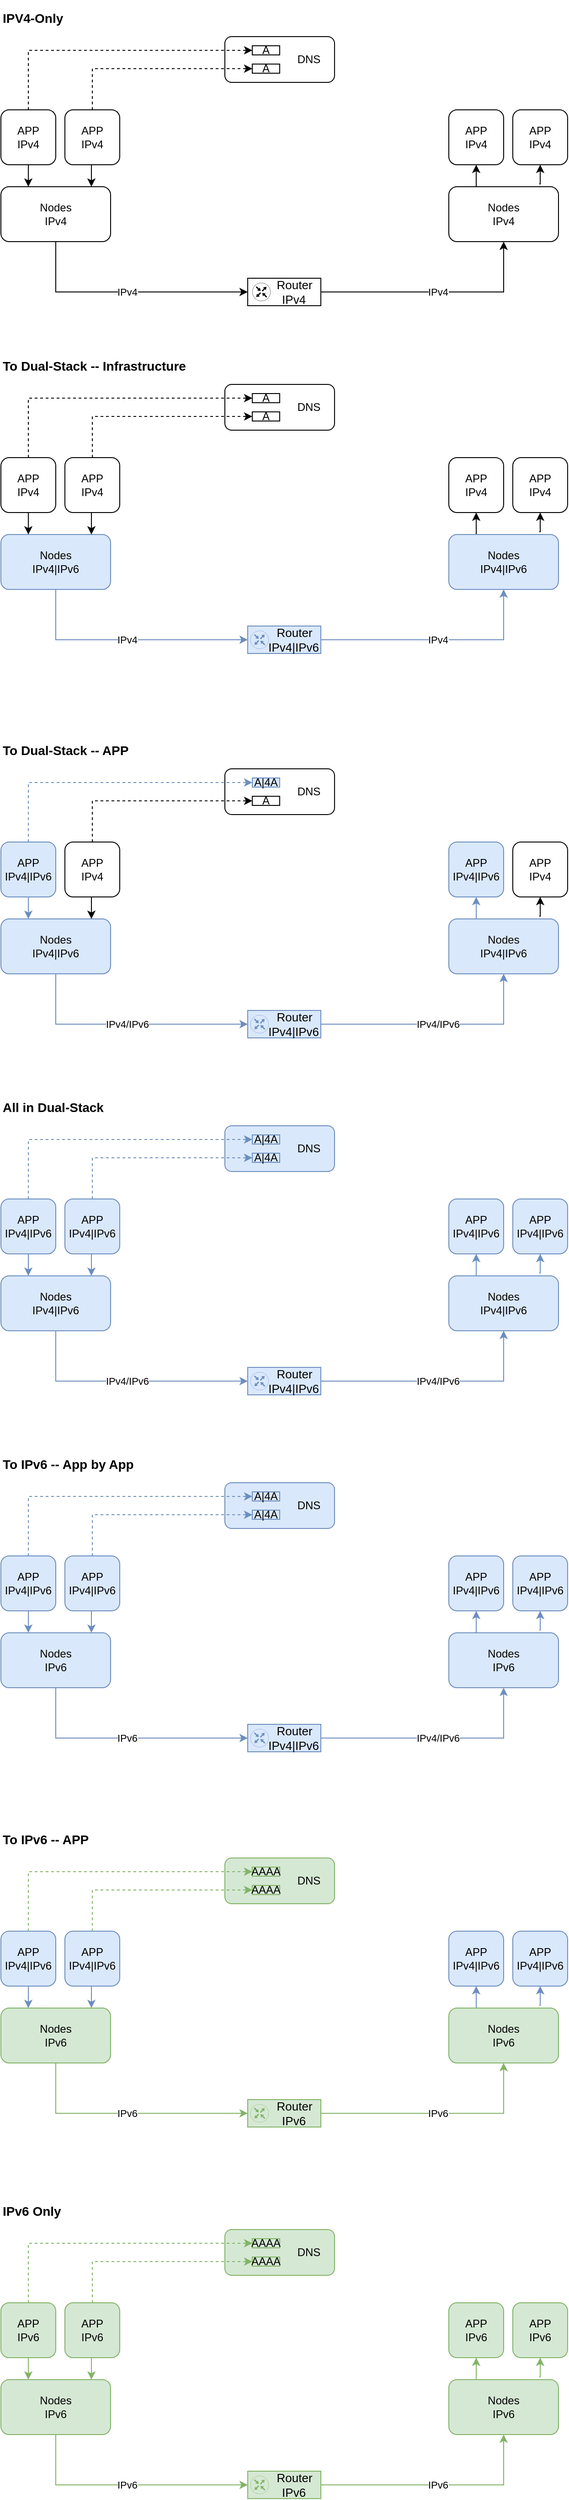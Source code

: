 <mxfile version="24.2.5" type="github">
  <diagram name="Page-1" id="hf8vbC5gnfpXznW6TtMR">
    <mxGraphModel dx="707" dy="449" grid="1" gridSize="10" guides="1" tooltips="1" connect="1" arrows="1" fold="1" page="1" pageScale="1" pageWidth="850" pageHeight="1100" math="0" shadow="0">
      <root>
        <mxCell id="0" />
        <mxCell id="1" parent="0" />
        <mxCell id="gsKdTAAplyLeZxzxBcaJ-124" value="" style="edgeStyle=orthogonalEdgeStyle;rounded=0;orthogonalLoop=1;jettySize=auto;html=1;" edge="1" parent="1" source="gsKdTAAplyLeZxzxBcaJ-125" target="gsKdTAAplyLeZxzxBcaJ-126">
          <mxGeometry relative="1" as="geometry">
            <Array as="points">
              <mxPoint x="145" y="220" />
              <mxPoint x="145" y="220" />
            </Array>
          </mxGeometry>
        </mxCell>
        <mxCell id="gsKdTAAplyLeZxzxBcaJ-125" value="APP&lt;div data-sider-select-id=&quot;33506169-b03d-43fa-859e-f544d424c816&quot;&gt;IPv4&lt;/div&gt;" style="rounded=1;whiteSpace=wrap;html=1;" vertex="1" parent="1">
          <mxGeometry x="115" y="140" width="60" height="60" as="geometry" />
        </mxCell>
        <mxCell id="gsKdTAAplyLeZxzxBcaJ-126" value="Nodes&lt;div&gt;IPv4&lt;/div&gt;" style="whiteSpace=wrap;html=1;rounded=1;" vertex="1" parent="1">
          <mxGeometry x="115" y="224" width="120" height="60" as="geometry" />
        </mxCell>
        <mxCell id="gsKdTAAplyLeZxzxBcaJ-127" value="Router&amp;nbsp;&amp;nbsp;&lt;div style=&quot;font-size: 13px;&quot;&gt;IPv4&amp;nbsp; &amp;nbsp;&amp;nbsp;&lt;/div&gt;" style="rounded=0;whiteSpace=wrap;html=1;fontSize=13;verticalAlign=middle;align=right;" vertex="1" parent="1">
          <mxGeometry x="385" y="324" width="80" height="30" as="geometry" />
        </mxCell>
        <mxCell id="gsKdTAAplyLeZxzxBcaJ-128" value="DNS&amp;nbsp; &amp;nbsp;&amp;nbsp;" style="rounded=1;whiteSpace=wrap;html=1;align=right;verticalAlign=middle;" vertex="1" parent="1">
          <mxGeometry x="360" y="60" width="120" height="50" as="geometry" />
        </mxCell>
        <mxCell id="gsKdTAAplyLeZxzxBcaJ-129" value="" style="edgeStyle=orthogonalEdgeStyle;rounded=0;orthogonalLoop=1;jettySize=auto;html=1;entryX=0.5;entryY=1;entryDx=0;entryDy=0;exitX=0.5;exitY=0;exitDx=0;exitDy=0;" edge="1" parent="1" source="gsKdTAAplyLeZxzxBcaJ-131" target="gsKdTAAplyLeZxzxBcaJ-130">
          <mxGeometry relative="1" as="geometry">
            <mxPoint x="755" y="204" as="sourcePoint" />
          </mxGeometry>
        </mxCell>
        <mxCell id="gsKdTAAplyLeZxzxBcaJ-130" value="APP&lt;div data-sider-select-id=&quot;33506169-b03d-43fa-859e-f544d424c816&quot;&gt;IPv4&lt;/div&gt;" style="rounded=1;whiteSpace=wrap;html=1;" vertex="1" parent="1">
          <mxGeometry x="605" y="140" width="60" height="60" as="geometry" />
        </mxCell>
        <mxCell id="gsKdTAAplyLeZxzxBcaJ-131" value="Nodes&lt;div&gt;IPv4&lt;/div&gt;" style="whiteSpace=wrap;html=1;rounded=1;" vertex="1" parent="1">
          <mxGeometry x="605" y="224" width="120" height="60" as="geometry" />
        </mxCell>
        <mxCell id="gsKdTAAplyLeZxzxBcaJ-132" value="" style="sketch=0;points=[[0.5,0,0],[1,0.5,0],[0.5,1,0],[0,0.5,0],[0.145,0.145,0],[0.856,0.145,0],[0.855,0.856,0],[0.145,0.855,0]];verticalLabelPosition=bottom;html=1;verticalAlign=top;aspect=fixed;align=center;pointerEvents=1;shape=mxgraph.cisco19.rect;prIcon=router;" vertex="1" parent="1">
          <mxGeometry x="390" y="329" width="20" height="20" as="geometry" />
        </mxCell>
        <mxCell id="gsKdTAAplyLeZxzxBcaJ-133" value="IPv4" style="endArrow=classic;html=1;rounded=0;exitX=1;exitY=0.5;exitDx=0;exitDy=0;entryX=0.5;entryY=1;entryDx=0;entryDy=0;" edge="1" parent="1" source="gsKdTAAplyLeZxzxBcaJ-127" target="gsKdTAAplyLeZxzxBcaJ-131">
          <mxGeometry width="50" height="50" relative="1" as="geometry">
            <mxPoint x="480" y="344" as="sourcePoint" />
            <mxPoint x="530" y="294" as="targetPoint" />
            <Array as="points">
              <mxPoint x="665" y="339" />
            </Array>
          </mxGeometry>
        </mxCell>
        <mxCell id="gsKdTAAplyLeZxzxBcaJ-134" value="IPv4" style="endArrow=classic;html=1;rounded=0;exitX=0.5;exitY=1;exitDx=0;exitDy=0;entryX=0;entryY=0.5;entryDx=0;entryDy=0;" edge="1" parent="1" source="gsKdTAAplyLeZxzxBcaJ-126" target="gsKdTAAplyLeZxzxBcaJ-127">
          <mxGeometry width="50" height="50" relative="1" as="geometry">
            <mxPoint x="205" y="424" as="sourcePoint" />
            <mxPoint x="255" y="374" as="targetPoint" />
            <Array as="points">
              <mxPoint x="175" y="339" />
            </Array>
          </mxGeometry>
        </mxCell>
        <mxCell id="gsKdTAAplyLeZxzxBcaJ-135" value="" style="endArrow=classic;html=1;rounded=0;exitX=0.5;exitY=0;exitDx=0;exitDy=0;entryX=0;entryY=0.5;entryDx=0;entryDy=0;dashed=1;edgeStyle=orthogonalEdgeStyle;" edge="1" parent="1" source="gsKdTAAplyLeZxzxBcaJ-125" target="gsKdTAAplyLeZxzxBcaJ-140">
          <mxGeometry width="50" height="50" relative="1" as="geometry">
            <mxPoint x="455" y="254" as="sourcePoint" />
            <mxPoint x="505" y="204" as="targetPoint" />
          </mxGeometry>
        </mxCell>
        <mxCell id="gsKdTAAplyLeZxzxBcaJ-136" value="APP&lt;div data-sider-select-id=&quot;33506169-b03d-43fa-859e-f544d424c816&quot;&gt;IPv4&lt;/div&gt;" style="rounded=1;whiteSpace=wrap;html=1;" vertex="1" parent="1">
          <mxGeometry x="675" y="140" width="60" height="60" as="geometry" />
        </mxCell>
        <mxCell id="gsKdTAAplyLeZxzxBcaJ-137" value="" style="edgeStyle=orthogonalEdgeStyle;rounded=0;orthogonalLoop=1;jettySize=auto;html=1;exitX=0.825;exitY=-0.05;exitDx=0;exitDy=0;entryX=0.5;entryY=1;entryDx=0;entryDy=0;exitPerimeter=0;" edge="1" parent="1" source="gsKdTAAplyLeZxzxBcaJ-131" target="gsKdTAAplyLeZxzxBcaJ-136">
          <mxGeometry relative="1" as="geometry">
            <mxPoint x="675" y="234" as="sourcePoint" />
            <mxPoint x="715" y="204" as="targetPoint" />
          </mxGeometry>
        </mxCell>
        <mxCell id="gsKdTAAplyLeZxzxBcaJ-138" value="APP&lt;div data-sider-select-id=&quot;33506169-b03d-43fa-859e-f544d424c816&quot;&gt;IPv4&lt;/div&gt;" style="rounded=1;whiteSpace=wrap;html=1;" vertex="1" parent="1">
          <mxGeometry x="185" y="140" width="60" height="60" as="geometry" />
        </mxCell>
        <mxCell id="gsKdTAAplyLeZxzxBcaJ-139" value="" style="edgeStyle=orthogonalEdgeStyle;rounded=0;orthogonalLoop=1;jettySize=auto;html=1;" edge="1" parent="1">
          <mxGeometry relative="1" as="geometry">
            <mxPoint x="214" y="200" as="sourcePoint" />
            <mxPoint x="214" y="224" as="targetPoint" />
            <Array as="points">
              <mxPoint x="214" y="220" />
              <mxPoint x="214" y="220" />
            </Array>
          </mxGeometry>
        </mxCell>
        <mxCell id="gsKdTAAplyLeZxzxBcaJ-140" value="A" style="rounded=0;whiteSpace=wrap;html=1;" vertex="1" parent="1">
          <mxGeometry x="390" y="70" width="30" height="10" as="geometry" />
        </mxCell>
        <mxCell id="gsKdTAAplyLeZxzxBcaJ-141" value="A" style="rounded=0;whiteSpace=wrap;html=1;" vertex="1" parent="1">
          <mxGeometry x="390" y="90" width="30" height="10" as="geometry" />
        </mxCell>
        <mxCell id="gsKdTAAplyLeZxzxBcaJ-142" value="" style="endArrow=classic;html=1;rounded=0;exitX=0.5;exitY=0;exitDx=0;exitDy=0;dashed=1;edgeStyle=orthogonalEdgeStyle;entryX=0;entryY=0.5;entryDx=0;entryDy=0;" edge="1" parent="1" source="gsKdTAAplyLeZxzxBcaJ-138" target="gsKdTAAplyLeZxzxBcaJ-141">
          <mxGeometry width="50" height="50" relative="1" as="geometry">
            <mxPoint x="155" y="150" as="sourcePoint" />
            <mxPoint x="385" y="95" as="targetPoint" />
          </mxGeometry>
        </mxCell>
        <mxCell id="gsKdTAAplyLeZxzxBcaJ-146" value="" style="edgeStyle=orthogonalEdgeStyle;rounded=0;orthogonalLoop=1;jettySize=auto;html=1;" edge="1" parent="1" source="gsKdTAAplyLeZxzxBcaJ-147" target="gsKdTAAplyLeZxzxBcaJ-148">
          <mxGeometry relative="1" as="geometry">
            <Array as="points">
              <mxPoint x="145" y="600" />
              <mxPoint x="145" y="600" />
            </Array>
          </mxGeometry>
        </mxCell>
        <mxCell id="gsKdTAAplyLeZxzxBcaJ-147" value="APP&lt;div data-sider-select-id=&quot;33506169-b03d-43fa-859e-f544d424c816&quot;&gt;IPv4&lt;/div&gt;" style="rounded=1;whiteSpace=wrap;html=1;" vertex="1" parent="1">
          <mxGeometry x="115" y="520" width="60" height="60" as="geometry" />
        </mxCell>
        <mxCell id="gsKdTAAplyLeZxzxBcaJ-148" value="Nodes&lt;div&gt;IPv4|IPv6&lt;/div&gt;" style="whiteSpace=wrap;html=1;rounded=1;fillColor=#dae8fc;strokeColor=#6c8ebf;" vertex="1" parent="1">
          <mxGeometry x="115" y="604" width="120" height="60" as="geometry" />
        </mxCell>
        <mxCell id="gsKdTAAplyLeZxzxBcaJ-149" value="Router&amp;nbsp;&amp;nbsp;&lt;div style=&quot;font-size: 13px;&quot;&gt;IPv4|IPv6&lt;/div&gt;" style="rounded=0;whiteSpace=wrap;html=1;fontSize=13;verticalAlign=middle;align=right;fillColor=#dae8fc;strokeColor=#6c8ebf;" vertex="1" parent="1">
          <mxGeometry x="385" y="704" width="80" height="30" as="geometry" />
        </mxCell>
        <mxCell id="gsKdTAAplyLeZxzxBcaJ-150" value="DNS&amp;nbsp; &amp;nbsp;&amp;nbsp;" style="rounded=1;whiteSpace=wrap;html=1;align=right;verticalAlign=middle;" vertex="1" parent="1">
          <mxGeometry x="360" y="440" width="120" height="50" as="geometry" />
        </mxCell>
        <mxCell id="gsKdTAAplyLeZxzxBcaJ-151" value="" style="edgeStyle=orthogonalEdgeStyle;rounded=0;orthogonalLoop=1;jettySize=auto;html=1;entryX=0.5;entryY=1;entryDx=0;entryDy=0;exitX=0.5;exitY=0;exitDx=0;exitDy=0;" edge="1" parent="1" source="gsKdTAAplyLeZxzxBcaJ-153" target="gsKdTAAplyLeZxzxBcaJ-152">
          <mxGeometry relative="1" as="geometry">
            <mxPoint x="755" y="584" as="sourcePoint" />
          </mxGeometry>
        </mxCell>
        <mxCell id="gsKdTAAplyLeZxzxBcaJ-152" value="APP&lt;div data-sider-select-id=&quot;33506169-b03d-43fa-859e-f544d424c816&quot;&gt;IPv4&lt;/div&gt;" style="rounded=1;whiteSpace=wrap;html=1;" vertex="1" parent="1">
          <mxGeometry x="605" y="520" width="60" height="60" as="geometry" />
        </mxCell>
        <mxCell id="gsKdTAAplyLeZxzxBcaJ-153" value="Nodes&lt;div&gt;IPv4|IPv6&lt;/div&gt;" style="whiteSpace=wrap;html=1;rounded=1;fillColor=#dae8fc;strokeColor=#6c8ebf;" vertex="1" parent="1">
          <mxGeometry x="605" y="604" width="120" height="60" as="geometry" />
        </mxCell>
        <mxCell id="gsKdTAAplyLeZxzxBcaJ-154" value="" style="sketch=0;points=[[0.5,0,0],[1,0.5,0],[0.5,1,0],[0,0.5,0],[0.145,0.145,0],[0.856,0.145,0],[0.855,0.856,0],[0.145,0.855,0]];verticalLabelPosition=bottom;html=1;verticalAlign=top;aspect=fixed;align=center;pointerEvents=1;shape=mxgraph.cisco19.rect;prIcon=router;fillColor=#dae8fc;strokeColor=#6c8ebf;" vertex="1" parent="1">
          <mxGeometry x="388" y="709" width="20" height="20" as="geometry" />
        </mxCell>
        <mxCell id="gsKdTAAplyLeZxzxBcaJ-155" value="IPv4" style="endArrow=classic;html=1;rounded=0;exitX=1;exitY=0.5;exitDx=0;exitDy=0;entryX=0.5;entryY=1;entryDx=0;entryDy=0;fillColor=#dae8fc;strokeColor=#6c8ebf;" edge="1" parent="1" source="gsKdTAAplyLeZxzxBcaJ-149" target="gsKdTAAplyLeZxzxBcaJ-153">
          <mxGeometry width="50" height="50" relative="1" as="geometry">
            <mxPoint x="480" y="724" as="sourcePoint" />
            <mxPoint x="530" y="674" as="targetPoint" />
            <Array as="points">
              <mxPoint x="665" y="719" />
            </Array>
          </mxGeometry>
        </mxCell>
        <mxCell id="gsKdTAAplyLeZxzxBcaJ-156" value="IPv4" style="endArrow=classic;html=1;rounded=0;exitX=0.5;exitY=1;exitDx=0;exitDy=0;entryX=0;entryY=0.5;entryDx=0;entryDy=0;fillColor=#dae8fc;strokeColor=#6c8ebf;" edge="1" parent="1" source="gsKdTAAplyLeZxzxBcaJ-148" target="gsKdTAAplyLeZxzxBcaJ-149">
          <mxGeometry width="50" height="50" relative="1" as="geometry">
            <mxPoint x="205" y="804" as="sourcePoint" />
            <mxPoint x="255" y="754" as="targetPoint" />
            <Array as="points">
              <mxPoint x="175" y="719" />
            </Array>
          </mxGeometry>
        </mxCell>
        <mxCell id="gsKdTAAplyLeZxzxBcaJ-157" value="" style="endArrow=classic;html=1;rounded=0;exitX=0.5;exitY=0;exitDx=0;exitDy=0;entryX=0;entryY=0.5;entryDx=0;entryDy=0;dashed=1;edgeStyle=orthogonalEdgeStyle;" edge="1" parent="1" source="gsKdTAAplyLeZxzxBcaJ-147" target="gsKdTAAplyLeZxzxBcaJ-162">
          <mxGeometry width="50" height="50" relative="1" as="geometry">
            <mxPoint x="455" y="634" as="sourcePoint" />
            <mxPoint x="505" y="584" as="targetPoint" />
          </mxGeometry>
        </mxCell>
        <mxCell id="gsKdTAAplyLeZxzxBcaJ-158" value="APP&lt;div data-sider-select-id=&quot;33506169-b03d-43fa-859e-f544d424c816&quot;&gt;IPv4&lt;/div&gt;" style="rounded=1;whiteSpace=wrap;html=1;" vertex="1" parent="1">
          <mxGeometry x="675" y="520" width="60" height="60" as="geometry" />
        </mxCell>
        <mxCell id="gsKdTAAplyLeZxzxBcaJ-159" value="" style="edgeStyle=orthogonalEdgeStyle;rounded=0;orthogonalLoop=1;jettySize=auto;html=1;exitX=0.825;exitY=-0.05;exitDx=0;exitDy=0;entryX=0.5;entryY=1;entryDx=0;entryDy=0;exitPerimeter=0;" edge="1" parent="1" source="gsKdTAAplyLeZxzxBcaJ-153" target="gsKdTAAplyLeZxzxBcaJ-158">
          <mxGeometry relative="1" as="geometry">
            <mxPoint x="675" y="614" as="sourcePoint" />
            <mxPoint x="715" y="584" as="targetPoint" />
          </mxGeometry>
        </mxCell>
        <mxCell id="gsKdTAAplyLeZxzxBcaJ-160" value="APP&lt;div data-sider-select-id=&quot;33506169-b03d-43fa-859e-f544d424c816&quot;&gt;IPv4&lt;/div&gt;" style="rounded=1;whiteSpace=wrap;html=1;" vertex="1" parent="1">
          <mxGeometry x="185" y="520" width="60" height="60" as="geometry" />
        </mxCell>
        <mxCell id="gsKdTAAplyLeZxzxBcaJ-161" value="" style="edgeStyle=orthogonalEdgeStyle;rounded=0;orthogonalLoop=1;jettySize=auto;html=1;" edge="1" parent="1">
          <mxGeometry relative="1" as="geometry">
            <mxPoint x="214" y="580" as="sourcePoint" />
            <mxPoint x="214" y="604" as="targetPoint" />
            <Array as="points">
              <mxPoint x="214" y="600" />
              <mxPoint x="214" y="600" />
            </Array>
          </mxGeometry>
        </mxCell>
        <mxCell id="gsKdTAAplyLeZxzxBcaJ-162" value="A" style="rounded=0;whiteSpace=wrap;html=1;" vertex="1" parent="1">
          <mxGeometry x="390" y="450" width="30" height="10" as="geometry" />
        </mxCell>
        <mxCell id="gsKdTAAplyLeZxzxBcaJ-163" value="A" style="rounded=0;whiteSpace=wrap;html=1;" vertex="1" parent="1">
          <mxGeometry x="390" y="470" width="30" height="10" as="geometry" />
        </mxCell>
        <mxCell id="gsKdTAAplyLeZxzxBcaJ-164" value="" style="endArrow=classic;html=1;rounded=0;exitX=0.5;exitY=0;exitDx=0;exitDy=0;dashed=1;edgeStyle=orthogonalEdgeStyle;entryX=0;entryY=0.5;entryDx=0;entryDy=0;" edge="1" parent="1" source="gsKdTAAplyLeZxzxBcaJ-160" target="gsKdTAAplyLeZxzxBcaJ-163">
          <mxGeometry width="50" height="50" relative="1" as="geometry">
            <mxPoint x="155" y="530" as="sourcePoint" />
            <mxPoint x="385" y="475" as="targetPoint" />
          </mxGeometry>
        </mxCell>
        <mxCell id="gsKdTAAplyLeZxzxBcaJ-165" value="" style="edgeStyle=orthogonalEdgeStyle;rounded=0;orthogonalLoop=1;jettySize=auto;html=1;fillColor=#dae8fc;strokeColor=#6c8ebf;" edge="1" parent="1" source="gsKdTAAplyLeZxzxBcaJ-166" target="gsKdTAAplyLeZxzxBcaJ-167">
          <mxGeometry relative="1" as="geometry">
            <Array as="points">
              <mxPoint x="145" y="1020" />
              <mxPoint x="145" y="1020" />
            </Array>
          </mxGeometry>
        </mxCell>
        <mxCell id="gsKdTAAplyLeZxzxBcaJ-166" value="APP&lt;div data-sider-select-id=&quot;33506169-b03d-43fa-859e-f544d424c816&quot;&gt;IPv4|IPv6&lt;/div&gt;" style="rounded=1;whiteSpace=wrap;html=1;fillColor=#dae8fc;strokeColor=#6c8ebf;" vertex="1" parent="1">
          <mxGeometry x="115" y="940" width="60" height="60" as="geometry" />
        </mxCell>
        <mxCell id="gsKdTAAplyLeZxzxBcaJ-167" value="Nodes&lt;div&gt;IPv4|IPv6&lt;/div&gt;" style="whiteSpace=wrap;html=1;rounded=1;fillColor=#dae8fc;strokeColor=#6c8ebf;" vertex="1" parent="1">
          <mxGeometry x="115" y="1024" width="120" height="60" as="geometry" />
        </mxCell>
        <mxCell id="gsKdTAAplyLeZxzxBcaJ-168" value="Router&amp;nbsp;&amp;nbsp;&lt;div style=&quot;font-size: 13px;&quot;&gt;IPv4|IPv6&lt;/div&gt;" style="rounded=0;whiteSpace=wrap;html=1;fontSize=13;verticalAlign=middle;align=right;fillColor=#dae8fc;strokeColor=#6c8ebf;" vertex="1" parent="1">
          <mxGeometry x="385" y="1124" width="80" height="30" as="geometry" />
        </mxCell>
        <mxCell id="gsKdTAAplyLeZxzxBcaJ-169" value="DNS&amp;nbsp; &amp;nbsp;&amp;nbsp;" style="rounded=1;whiteSpace=wrap;html=1;align=right;verticalAlign=middle;" vertex="1" parent="1">
          <mxGeometry x="360" y="860" width="120" height="50" as="geometry" />
        </mxCell>
        <mxCell id="gsKdTAAplyLeZxzxBcaJ-170" value="" style="rounded=0;orthogonalLoop=1;jettySize=auto;html=1;entryX=0.5;entryY=1;entryDx=0;entryDy=0;exitX=0.5;exitY=0;exitDx=0;exitDy=0;fillColor=#dae8fc;strokeColor=#6c8ebf;edgeStyle=orthogonalEdgeStyle;" edge="1" parent="1" source="gsKdTAAplyLeZxzxBcaJ-172" target="gsKdTAAplyLeZxzxBcaJ-171">
          <mxGeometry relative="1" as="geometry">
            <mxPoint x="755" y="1004" as="sourcePoint" />
          </mxGeometry>
        </mxCell>
        <mxCell id="gsKdTAAplyLeZxzxBcaJ-171" value="APP&lt;div data-sider-select-id=&quot;33506169-b03d-43fa-859e-f544d424c816&quot;&gt;IPv4|IPv6&lt;/div&gt;" style="rounded=1;whiteSpace=wrap;html=1;fillColor=#dae8fc;strokeColor=#6c8ebf;" vertex="1" parent="1">
          <mxGeometry x="605" y="940" width="60" height="60" as="geometry" />
        </mxCell>
        <mxCell id="gsKdTAAplyLeZxzxBcaJ-172" value="Nodes&lt;div&gt;IPv4|IPv6&lt;/div&gt;" style="whiteSpace=wrap;html=1;rounded=1;fillColor=#dae8fc;strokeColor=#6c8ebf;" vertex="1" parent="1">
          <mxGeometry x="605" y="1024" width="120" height="60" as="geometry" />
        </mxCell>
        <mxCell id="gsKdTAAplyLeZxzxBcaJ-173" value="" style="sketch=0;points=[[0.5,0,0],[1,0.5,0],[0.5,1,0],[0,0.5,0],[0.145,0.145,0],[0.856,0.145,0],[0.855,0.856,0],[0.145,0.855,0]];verticalLabelPosition=bottom;html=1;verticalAlign=top;aspect=fixed;align=center;pointerEvents=1;shape=mxgraph.cisco19.rect;prIcon=router;fillColor=#dae8fc;strokeColor=#6c8ebf;" vertex="1" parent="1">
          <mxGeometry x="388" y="1129" width="20" height="20" as="geometry" />
        </mxCell>
        <mxCell id="gsKdTAAplyLeZxzxBcaJ-174" value="IPv4/IPv6" style="endArrow=classic;html=1;rounded=0;exitX=1;exitY=0.5;exitDx=0;exitDy=0;entryX=0.5;entryY=1;entryDx=0;entryDy=0;fillColor=#dae8fc;strokeColor=#6c8ebf;edgeStyle=orthogonalEdgeStyle;" edge="1" parent="1" source="gsKdTAAplyLeZxzxBcaJ-168" target="gsKdTAAplyLeZxzxBcaJ-172">
          <mxGeometry width="50" height="50" relative="1" as="geometry">
            <mxPoint x="480" y="1144" as="sourcePoint" />
            <mxPoint x="530" y="1094" as="targetPoint" />
          </mxGeometry>
        </mxCell>
        <mxCell id="gsKdTAAplyLeZxzxBcaJ-175" value="IPv4/IPv6" style="endArrow=classic;html=1;rounded=0;exitX=0.5;exitY=1;exitDx=0;exitDy=0;entryX=0;entryY=0.5;entryDx=0;entryDy=0;fillColor=#dae8fc;strokeColor=#6c8ebf;edgeStyle=orthogonalEdgeStyle;" edge="1" parent="1" source="gsKdTAAplyLeZxzxBcaJ-167" target="gsKdTAAplyLeZxzxBcaJ-168">
          <mxGeometry width="50" height="50" relative="1" as="geometry">
            <mxPoint x="205" y="1224" as="sourcePoint" />
            <mxPoint x="255" y="1174" as="targetPoint" />
          </mxGeometry>
        </mxCell>
        <mxCell id="gsKdTAAplyLeZxzxBcaJ-176" value="" style="endArrow=classic;html=1;rounded=0;exitX=0.5;exitY=0;exitDx=0;exitDy=0;entryX=0;entryY=0.5;entryDx=0;entryDy=0;dashed=1;edgeStyle=orthogonalEdgeStyle;fillColor=#dae8fc;strokeColor=#6c8ebf;" edge="1" parent="1" source="gsKdTAAplyLeZxzxBcaJ-166" target="gsKdTAAplyLeZxzxBcaJ-181">
          <mxGeometry width="50" height="50" relative="1" as="geometry">
            <mxPoint x="455" y="1054" as="sourcePoint" />
            <mxPoint x="505" y="1004" as="targetPoint" />
          </mxGeometry>
        </mxCell>
        <mxCell id="gsKdTAAplyLeZxzxBcaJ-177" value="APP&lt;div data-sider-select-id=&quot;33506169-b03d-43fa-859e-f544d424c816&quot;&gt;IPv4&lt;/div&gt;" style="rounded=1;whiteSpace=wrap;html=1;" vertex="1" parent="1">
          <mxGeometry x="675" y="940" width="60" height="60" as="geometry" />
        </mxCell>
        <mxCell id="gsKdTAAplyLeZxzxBcaJ-178" value="" style="edgeStyle=orthogonalEdgeStyle;rounded=0;orthogonalLoop=1;jettySize=auto;html=1;exitX=0.825;exitY=-0.05;exitDx=0;exitDy=0;entryX=0.5;entryY=1;entryDx=0;entryDy=0;exitPerimeter=0;" edge="1" parent="1" source="gsKdTAAplyLeZxzxBcaJ-172" target="gsKdTAAplyLeZxzxBcaJ-177">
          <mxGeometry relative="1" as="geometry">
            <mxPoint x="675" y="1034" as="sourcePoint" />
            <mxPoint x="715" y="1004" as="targetPoint" />
          </mxGeometry>
        </mxCell>
        <mxCell id="gsKdTAAplyLeZxzxBcaJ-179" value="APP&lt;div data-sider-select-id=&quot;33506169-b03d-43fa-859e-f544d424c816&quot;&gt;IPv4&lt;/div&gt;" style="rounded=1;whiteSpace=wrap;html=1;" vertex="1" parent="1">
          <mxGeometry x="185" y="940" width="60" height="60" as="geometry" />
        </mxCell>
        <mxCell id="gsKdTAAplyLeZxzxBcaJ-180" value="" style="edgeStyle=orthogonalEdgeStyle;rounded=0;orthogonalLoop=1;jettySize=auto;html=1;" edge="1" parent="1">
          <mxGeometry relative="1" as="geometry">
            <mxPoint x="214" y="1000" as="sourcePoint" />
            <mxPoint x="214" y="1024" as="targetPoint" />
          </mxGeometry>
        </mxCell>
        <mxCell id="gsKdTAAplyLeZxzxBcaJ-181" value="A|4A" style="rounded=0;whiteSpace=wrap;html=1;fillColor=#dae8fc;strokeColor=#6c8ebf;" vertex="1" parent="1">
          <mxGeometry x="390" y="870" width="30" height="10" as="geometry" />
        </mxCell>
        <mxCell id="gsKdTAAplyLeZxzxBcaJ-182" value="A" style="rounded=0;whiteSpace=wrap;html=1;" vertex="1" parent="1">
          <mxGeometry x="390" y="890" width="30" height="10" as="geometry" />
        </mxCell>
        <mxCell id="gsKdTAAplyLeZxzxBcaJ-183" value="" style="endArrow=classic;html=1;rounded=0;exitX=0.5;exitY=0;exitDx=0;exitDy=0;dashed=1;edgeStyle=orthogonalEdgeStyle;entryX=0;entryY=0.5;entryDx=0;entryDy=0;" edge="1" parent="1" source="gsKdTAAplyLeZxzxBcaJ-179" target="gsKdTAAplyLeZxzxBcaJ-182">
          <mxGeometry width="50" height="50" relative="1" as="geometry">
            <mxPoint x="155" y="950" as="sourcePoint" />
            <mxPoint x="385" y="895" as="targetPoint" />
          </mxGeometry>
        </mxCell>
        <mxCell id="gsKdTAAplyLeZxzxBcaJ-186" value="" style="edgeStyle=orthogonalEdgeStyle;rounded=0;orthogonalLoop=1;jettySize=auto;html=1;fillColor=#dae8fc;strokeColor=#6c8ebf;" edge="1" parent="1" source="gsKdTAAplyLeZxzxBcaJ-187" target="gsKdTAAplyLeZxzxBcaJ-188">
          <mxGeometry relative="1" as="geometry">
            <Array as="points">
              <mxPoint x="145" y="1410" />
              <mxPoint x="145" y="1410" />
            </Array>
          </mxGeometry>
        </mxCell>
        <mxCell id="gsKdTAAplyLeZxzxBcaJ-187" value="APP&lt;div data-sider-select-id=&quot;33506169-b03d-43fa-859e-f544d424c816&quot;&gt;IPv4|IPv6&lt;/div&gt;" style="rounded=1;whiteSpace=wrap;html=1;fillColor=#dae8fc;strokeColor=#6c8ebf;" vertex="1" parent="1">
          <mxGeometry x="115" y="1330" width="60" height="60" as="geometry" />
        </mxCell>
        <mxCell id="gsKdTAAplyLeZxzxBcaJ-188" value="Nodes&lt;div&gt;IPv4|IPv6&lt;/div&gt;" style="whiteSpace=wrap;html=1;rounded=1;fillColor=#dae8fc;strokeColor=#6c8ebf;" vertex="1" parent="1">
          <mxGeometry x="115" y="1414" width="120" height="60" as="geometry" />
        </mxCell>
        <mxCell id="gsKdTAAplyLeZxzxBcaJ-189" value="Router&amp;nbsp;&amp;nbsp;&lt;div style=&quot;font-size: 13px;&quot;&gt;IPv4|IPv6&lt;/div&gt;" style="rounded=0;whiteSpace=wrap;html=1;fontSize=13;verticalAlign=middle;align=right;fillColor=#dae8fc;strokeColor=#6c8ebf;" vertex="1" parent="1">
          <mxGeometry x="385" y="1514" width="80" height="30" as="geometry" />
        </mxCell>
        <mxCell id="gsKdTAAplyLeZxzxBcaJ-190" value="DNS&amp;nbsp; &amp;nbsp;&amp;nbsp;" style="rounded=1;whiteSpace=wrap;html=1;align=right;verticalAlign=middle;fillColor=#dae8fc;strokeColor=#6c8ebf;" vertex="1" parent="1">
          <mxGeometry x="360" y="1250" width="120" height="50" as="geometry" />
        </mxCell>
        <mxCell id="gsKdTAAplyLeZxzxBcaJ-191" value="" style="rounded=0;orthogonalLoop=1;jettySize=auto;html=1;entryX=0.5;entryY=1;entryDx=0;entryDy=0;exitX=0.5;exitY=0;exitDx=0;exitDy=0;fillColor=#dae8fc;strokeColor=#6c8ebf;edgeStyle=orthogonalEdgeStyle;" edge="1" parent="1" source="gsKdTAAplyLeZxzxBcaJ-193" target="gsKdTAAplyLeZxzxBcaJ-192">
          <mxGeometry relative="1" as="geometry">
            <mxPoint x="755" y="1394" as="sourcePoint" />
          </mxGeometry>
        </mxCell>
        <mxCell id="gsKdTAAplyLeZxzxBcaJ-192" value="APP&lt;div data-sider-select-id=&quot;33506169-b03d-43fa-859e-f544d424c816&quot;&gt;IPv4|IPv6&lt;/div&gt;" style="rounded=1;whiteSpace=wrap;html=1;fillColor=#dae8fc;strokeColor=#6c8ebf;" vertex="1" parent="1">
          <mxGeometry x="605" y="1330" width="60" height="60" as="geometry" />
        </mxCell>
        <mxCell id="gsKdTAAplyLeZxzxBcaJ-193" value="Nodes&lt;div data-sider-select-id=&quot;7f1770d8-5948-4bd1-8e71-c7a89c594ba0&quot;&gt;IPv4|IPv6&lt;/div&gt;" style="whiteSpace=wrap;html=1;rounded=1;fillColor=#dae8fc;strokeColor=#6c8ebf;" vertex="1" parent="1">
          <mxGeometry x="605" y="1414" width="120" height="60" as="geometry" />
        </mxCell>
        <mxCell id="gsKdTAAplyLeZxzxBcaJ-194" value="" style="sketch=0;points=[[0.5,0,0],[1,0.5,0],[0.5,1,0],[0,0.5,0],[0.145,0.145,0],[0.856,0.145,0],[0.855,0.856,0],[0.145,0.855,0]];verticalLabelPosition=bottom;html=1;verticalAlign=top;aspect=fixed;align=center;pointerEvents=1;shape=mxgraph.cisco19.rect;prIcon=router;fillColor=#dae8fc;strokeColor=#6c8ebf;" vertex="1" parent="1">
          <mxGeometry x="388" y="1519" width="20" height="20" as="geometry" />
        </mxCell>
        <mxCell id="gsKdTAAplyLeZxzxBcaJ-195" value="IPv4/IPv6" style="endArrow=classic;html=1;rounded=0;exitX=1;exitY=0.5;exitDx=0;exitDy=0;entryX=0.5;entryY=1;entryDx=0;entryDy=0;fillColor=#dae8fc;strokeColor=#6c8ebf;edgeStyle=orthogonalEdgeStyle;" edge="1" parent="1" source="gsKdTAAplyLeZxzxBcaJ-189" target="gsKdTAAplyLeZxzxBcaJ-193">
          <mxGeometry width="50" height="50" relative="1" as="geometry">
            <mxPoint x="480" y="1534" as="sourcePoint" />
            <mxPoint x="530" y="1484" as="targetPoint" />
          </mxGeometry>
        </mxCell>
        <mxCell id="gsKdTAAplyLeZxzxBcaJ-196" value="IPv4/IPv6" style="endArrow=classic;html=1;rounded=0;exitX=0.5;exitY=1;exitDx=0;exitDy=0;entryX=0;entryY=0.5;entryDx=0;entryDy=0;fillColor=#dae8fc;strokeColor=#6c8ebf;edgeStyle=orthogonalEdgeStyle;" edge="1" parent="1" source="gsKdTAAplyLeZxzxBcaJ-188" target="gsKdTAAplyLeZxzxBcaJ-189">
          <mxGeometry width="50" height="50" relative="1" as="geometry">
            <mxPoint x="205" y="1614" as="sourcePoint" />
            <mxPoint x="255" y="1564" as="targetPoint" />
          </mxGeometry>
        </mxCell>
        <mxCell id="gsKdTAAplyLeZxzxBcaJ-197" value="" style="endArrow=classic;html=1;rounded=0;exitX=0.5;exitY=0;exitDx=0;exitDy=0;entryX=0;entryY=0.5;entryDx=0;entryDy=0;dashed=1;edgeStyle=orthogonalEdgeStyle;fillColor=#dae8fc;strokeColor=#6c8ebf;" edge="1" parent="1" source="gsKdTAAplyLeZxzxBcaJ-187" target="gsKdTAAplyLeZxzxBcaJ-202">
          <mxGeometry width="50" height="50" relative="1" as="geometry">
            <mxPoint x="455" y="1444" as="sourcePoint" />
            <mxPoint x="505" y="1394" as="targetPoint" />
          </mxGeometry>
        </mxCell>
        <mxCell id="gsKdTAAplyLeZxzxBcaJ-198" value="APP&lt;div data-sider-select-id=&quot;33506169-b03d-43fa-859e-f544d424c816&quot;&gt;IPv4|IPv6&lt;/div&gt;" style="rounded=1;whiteSpace=wrap;html=1;fillColor=#dae8fc;strokeColor=#6c8ebf;" vertex="1" parent="1">
          <mxGeometry x="675" y="1330" width="60" height="60" as="geometry" />
        </mxCell>
        <mxCell id="gsKdTAAplyLeZxzxBcaJ-199" value="" style="edgeStyle=orthogonalEdgeStyle;rounded=0;orthogonalLoop=1;jettySize=auto;html=1;exitX=0.825;exitY=-0.05;exitDx=0;exitDy=0;entryX=0.5;entryY=1;entryDx=0;entryDy=0;exitPerimeter=0;fillColor=#dae8fc;strokeColor=#6c8ebf;" edge="1" parent="1" source="gsKdTAAplyLeZxzxBcaJ-193" target="gsKdTAAplyLeZxzxBcaJ-198">
          <mxGeometry relative="1" as="geometry">
            <mxPoint x="675" y="1424" as="sourcePoint" />
            <mxPoint x="715" y="1394" as="targetPoint" />
          </mxGeometry>
        </mxCell>
        <mxCell id="gsKdTAAplyLeZxzxBcaJ-200" value="APP&lt;div data-sider-select-id=&quot;33506169-b03d-43fa-859e-f544d424c816&quot;&gt;IPv4|IPv6&lt;/div&gt;" style="rounded=1;whiteSpace=wrap;html=1;fillColor=#dae8fc;strokeColor=#6c8ebf;" vertex="1" parent="1">
          <mxGeometry x="185" y="1330" width="60" height="60" as="geometry" />
        </mxCell>
        <mxCell id="gsKdTAAplyLeZxzxBcaJ-201" value="" style="edgeStyle=orthogonalEdgeStyle;rounded=0;orthogonalLoop=1;jettySize=auto;html=1;fillColor=#dae8fc;strokeColor=#6c8ebf;" edge="1" parent="1">
          <mxGeometry relative="1" as="geometry">
            <mxPoint x="214" y="1390" as="sourcePoint" />
            <mxPoint x="214" y="1414" as="targetPoint" />
          </mxGeometry>
        </mxCell>
        <mxCell id="gsKdTAAplyLeZxzxBcaJ-202" value="A|4A" style="rounded=0;whiteSpace=wrap;html=1;fillColor=#dae8fc;strokeColor=#6c8ebf;" vertex="1" parent="1">
          <mxGeometry x="390" y="1260" width="30" height="10" as="geometry" />
        </mxCell>
        <mxCell id="gsKdTAAplyLeZxzxBcaJ-203" value="A|4A" style="rounded=0;whiteSpace=wrap;html=1;fillColor=#dae8fc;strokeColor=#6c8ebf;" vertex="1" parent="1">
          <mxGeometry x="390" y="1280" width="30" height="10" as="geometry" />
        </mxCell>
        <mxCell id="gsKdTAAplyLeZxzxBcaJ-204" value="" style="endArrow=classic;html=1;rounded=0;exitX=0.5;exitY=0;exitDx=0;exitDy=0;dashed=1;edgeStyle=orthogonalEdgeStyle;entryX=0;entryY=0.5;entryDx=0;entryDy=0;fillColor=#dae8fc;strokeColor=#6c8ebf;" edge="1" parent="1" source="gsKdTAAplyLeZxzxBcaJ-200" target="gsKdTAAplyLeZxzxBcaJ-203">
          <mxGeometry width="50" height="50" relative="1" as="geometry">
            <mxPoint x="155" y="1340" as="sourcePoint" />
            <mxPoint x="385" y="1285" as="targetPoint" />
          </mxGeometry>
        </mxCell>
        <mxCell id="gsKdTAAplyLeZxzxBcaJ-205" value="" style="edgeStyle=orthogonalEdgeStyle;rounded=0;orthogonalLoop=1;jettySize=auto;html=1;fillColor=#dae8fc;strokeColor=#6c8ebf;" edge="1" parent="1" source="gsKdTAAplyLeZxzxBcaJ-206" target="gsKdTAAplyLeZxzxBcaJ-207">
          <mxGeometry relative="1" as="geometry">
            <Array as="points">
              <mxPoint x="145" y="1800" />
              <mxPoint x="145" y="1800" />
            </Array>
          </mxGeometry>
        </mxCell>
        <mxCell id="gsKdTAAplyLeZxzxBcaJ-206" value="APP&lt;div data-sider-select-id=&quot;33506169-b03d-43fa-859e-f544d424c816&quot;&gt;IPv4|IPv6&lt;/div&gt;" style="rounded=1;whiteSpace=wrap;html=1;fillColor=#dae8fc;strokeColor=#6c8ebf;" vertex="1" parent="1">
          <mxGeometry x="115" y="1720" width="60" height="60" as="geometry" />
        </mxCell>
        <mxCell id="gsKdTAAplyLeZxzxBcaJ-207" value="Nodes&lt;div&gt;IPv6&lt;/div&gt;" style="whiteSpace=wrap;html=1;rounded=1;fillColor=#dae8fc;strokeColor=#6c8ebf;" vertex="1" parent="1">
          <mxGeometry x="115" y="1804" width="120" height="60" as="geometry" />
        </mxCell>
        <mxCell id="gsKdTAAplyLeZxzxBcaJ-208" value="Router&amp;nbsp;&amp;nbsp;&lt;div style=&quot;font-size: 13px;&quot;&gt;IPv4|IPv6&lt;/div&gt;" style="rounded=0;whiteSpace=wrap;html=1;fontSize=13;verticalAlign=middle;align=right;fillColor=#dae8fc;strokeColor=#6c8ebf;" vertex="1" parent="1">
          <mxGeometry x="385" y="1904" width="80" height="30" as="geometry" />
        </mxCell>
        <mxCell id="gsKdTAAplyLeZxzxBcaJ-209" value="DNS&amp;nbsp; &amp;nbsp;&amp;nbsp;" style="rounded=1;whiteSpace=wrap;html=1;align=right;verticalAlign=middle;fillColor=#dae8fc;strokeColor=#6c8ebf;" vertex="1" parent="1">
          <mxGeometry x="360" y="1640" width="120" height="50" as="geometry" />
        </mxCell>
        <mxCell id="gsKdTAAplyLeZxzxBcaJ-210" value="" style="rounded=0;orthogonalLoop=1;jettySize=auto;html=1;entryX=0.5;entryY=1;entryDx=0;entryDy=0;exitX=0.5;exitY=0;exitDx=0;exitDy=0;fillColor=#dae8fc;strokeColor=#6c8ebf;edgeStyle=orthogonalEdgeStyle;" edge="1" parent="1" source="gsKdTAAplyLeZxzxBcaJ-212" target="gsKdTAAplyLeZxzxBcaJ-211">
          <mxGeometry relative="1" as="geometry">
            <mxPoint x="755" y="1784" as="sourcePoint" />
          </mxGeometry>
        </mxCell>
        <mxCell id="gsKdTAAplyLeZxzxBcaJ-211" value="APP&lt;div data-sider-select-id=&quot;33506169-b03d-43fa-859e-f544d424c816&quot;&gt;IPv4|IPv6&lt;/div&gt;" style="rounded=1;whiteSpace=wrap;html=1;fillColor=#dae8fc;strokeColor=#6c8ebf;" vertex="1" parent="1">
          <mxGeometry x="605" y="1720" width="60" height="60" as="geometry" />
        </mxCell>
        <mxCell id="gsKdTAAplyLeZxzxBcaJ-212" value="Nodes&lt;div&gt;&lt;span style=&quot;background-color: initial;&quot;&gt;IPv6&lt;/span&gt;&lt;/div&gt;" style="whiteSpace=wrap;html=1;rounded=1;fillColor=#dae8fc;strokeColor=#6c8ebf;" vertex="1" parent="1">
          <mxGeometry x="605" y="1804" width="120" height="60" as="geometry" />
        </mxCell>
        <mxCell id="gsKdTAAplyLeZxzxBcaJ-213" value="" style="sketch=0;points=[[0.5,0,0],[1,0.5,0],[0.5,1,0],[0,0.5,0],[0.145,0.145,0],[0.856,0.145,0],[0.855,0.856,0],[0.145,0.855,0]];verticalLabelPosition=bottom;html=1;verticalAlign=top;aspect=fixed;align=center;pointerEvents=1;shape=mxgraph.cisco19.rect;prIcon=router;fillColor=#dae8fc;strokeColor=#6c8ebf;" vertex="1" parent="1">
          <mxGeometry x="388" y="1909" width="20" height="20" as="geometry" />
        </mxCell>
        <mxCell id="gsKdTAAplyLeZxzxBcaJ-214" value="IPv4/IPv6" style="endArrow=classic;html=1;rounded=0;exitX=1;exitY=0.5;exitDx=0;exitDy=0;entryX=0.5;entryY=1;entryDx=0;entryDy=0;fillColor=#dae8fc;strokeColor=#6c8ebf;edgeStyle=orthogonalEdgeStyle;" edge="1" parent="1" source="gsKdTAAplyLeZxzxBcaJ-208" target="gsKdTAAplyLeZxzxBcaJ-212">
          <mxGeometry width="50" height="50" relative="1" as="geometry">
            <mxPoint x="480" y="1924" as="sourcePoint" />
            <mxPoint x="530" y="1874" as="targetPoint" />
          </mxGeometry>
        </mxCell>
        <mxCell id="gsKdTAAplyLeZxzxBcaJ-215" value="IPv6" style="endArrow=classic;html=1;rounded=0;exitX=0.5;exitY=1;exitDx=0;exitDy=0;entryX=0;entryY=0.5;entryDx=0;entryDy=0;fillColor=#dae8fc;strokeColor=#6c8ebf;edgeStyle=orthogonalEdgeStyle;" edge="1" parent="1" source="gsKdTAAplyLeZxzxBcaJ-207" target="gsKdTAAplyLeZxzxBcaJ-208">
          <mxGeometry width="50" height="50" relative="1" as="geometry">
            <mxPoint x="205" y="2004" as="sourcePoint" />
            <mxPoint x="255" y="1954" as="targetPoint" />
          </mxGeometry>
        </mxCell>
        <mxCell id="gsKdTAAplyLeZxzxBcaJ-216" value="" style="endArrow=classic;html=1;rounded=0;exitX=0.5;exitY=0;exitDx=0;exitDy=0;entryX=0;entryY=0.5;entryDx=0;entryDy=0;dashed=1;edgeStyle=orthogonalEdgeStyle;fillColor=#dae8fc;strokeColor=#6c8ebf;" edge="1" parent="1" source="gsKdTAAplyLeZxzxBcaJ-206" target="gsKdTAAplyLeZxzxBcaJ-221">
          <mxGeometry width="50" height="50" relative="1" as="geometry">
            <mxPoint x="455" y="1834" as="sourcePoint" />
            <mxPoint x="505" y="1784" as="targetPoint" />
          </mxGeometry>
        </mxCell>
        <mxCell id="gsKdTAAplyLeZxzxBcaJ-217" value="APP&lt;div data-sider-select-id=&quot;33506169-b03d-43fa-859e-f544d424c816&quot;&gt;IPv4|IPv6&lt;/div&gt;" style="rounded=1;whiteSpace=wrap;html=1;fillColor=#dae8fc;strokeColor=#6c8ebf;" vertex="1" parent="1">
          <mxGeometry x="675" y="1720" width="60" height="60" as="geometry" />
        </mxCell>
        <mxCell id="gsKdTAAplyLeZxzxBcaJ-218" value="" style="edgeStyle=orthogonalEdgeStyle;rounded=0;orthogonalLoop=1;jettySize=auto;html=1;exitX=0.825;exitY=-0.05;exitDx=0;exitDy=0;entryX=0.5;entryY=1;entryDx=0;entryDy=0;exitPerimeter=0;fillColor=#dae8fc;strokeColor=#6c8ebf;" edge="1" parent="1" source="gsKdTAAplyLeZxzxBcaJ-212" target="gsKdTAAplyLeZxzxBcaJ-217">
          <mxGeometry relative="1" as="geometry">
            <mxPoint x="675" y="1814" as="sourcePoint" />
            <mxPoint x="715" y="1784" as="targetPoint" />
          </mxGeometry>
        </mxCell>
        <mxCell id="gsKdTAAplyLeZxzxBcaJ-219" value="APP&lt;div data-sider-select-id=&quot;33506169-b03d-43fa-859e-f544d424c816&quot;&gt;IPv4|IPv6&lt;/div&gt;" style="rounded=1;whiteSpace=wrap;html=1;fillColor=#dae8fc;strokeColor=#6c8ebf;" vertex="1" parent="1">
          <mxGeometry x="185" y="1720" width="60" height="60" as="geometry" />
        </mxCell>
        <mxCell id="gsKdTAAplyLeZxzxBcaJ-220" value="" style="edgeStyle=orthogonalEdgeStyle;rounded=0;orthogonalLoop=1;jettySize=auto;html=1;fillColor=#dae8fc;strokeColor=#6c8ebf;" edge="1" parent="1">
          <mxGeometry relative="1" as="geometry">
            <mxPoint x="214" y="1780" as="sourcePoint" />
            <mxPoint x="214" y="1804" as="targetPoint" />
          </mxGeometry>
        </mxCell>
        <mxCell id="gsKdTAAplyLeZxzxBcaJ-221" value="A|4A" style="rounded=0;whiteSpace=wrap;html=1;fillColor=#dae8fc;strokeColor=#6c8ebf;" vertex="1" parent="1">
          <mxGeometry x="390" y="1650" width="30" height="10" as="geometry" />
        </mxCell>
        <mxCell id="gsKdTAAplyLeZxzxBcaJ-222" value="A|4A" style="rounded=0;whiteSpace=wrap;html=1;fillColor=#dae8fc;strokeColor=#6c8ebf;" vertex="1" parent="1">
          <mxGeometry x="390" y="1670" width="30" height="10" as="geometry" />
        </mxCell>
        <mxCell id="gsKdTAAplyLeZxzxBcaJ-223" value="" style="endArrow=classic;html=1;rounded=0;exitX=0.5;exitY=0;exitDx=0;exitDy=0;dashed=1;edgeStyle=orthogonalEdgeStyle;entryX=0;entryY=0.5;entryDx=0;entryDy=0;fillColor=#dae8fc;strokeColor=#6c8ebf;" edge="1" parent="1" source="gsKdTAAplyLeZxzxBcaJ-219" target="gsKdTAAplyLeZxzxBcaJ-222">
          <mxGeometry width="50" height="50" relative="1" as="geometry">
            <mxPoint x="155" y="1730" as="sourcePoint" />
            <mxPoint x="385" y="1675" as="targetPoint" />
          </mxGeometry>
        </mxCell>
        <mxCell id="gsKdTAAplyLeZxzxBcaJ-224" value="" style="edgeStyle=orthogonalEdgeStyle;rounded=0;orthogonalLoop=1;jettySize=auto;html=1;fillColor=#dae8fc;strokeColor=#6c8ebf;" edge="1" parent="1" source="gsKdTAAplyLeZxzxBcaJ-225" target="gsKdTAAplyLeZxzxBcaJ-226">
          <mxGeometry relative="1" as="geometry">
            <Array as="points">
              <mxPoint x="145" y="2210" />
              <mxPoint x="145" y="2210" />
            </Array>
          </mxGeometry>
        </mxCell>
        <mxCell id="gsKdTAAplyLeZxzxBcaJ-225" value="APP&lt;div data-sider-select-id=&quot;33506169-b03d-43fa-859e-f544d424c816&quot;&gt;IPv4|IPv6&lt;/div&gt;" style="rounded=1;whiteSpace=wrap;html=1;fillColor=#dae8fc;strokeColor=#6c8ebf;" vertex="1" parent="1">
          <mxGeometry x="115" y="2130" width="60" height="60" as="geometry" />
        </mxCell>
        <mxCell id="gsKdTAAplyLeZxzxBcaJ-226" value="Nodes&lt;div&gt;IPv6&lt;/div&gt;" style="whiteSpace=wrap;html=1;rounded=1;fillColor=#d5e8d4;strokeColor=#82b366;" vertex="1" parent="1">
          <mxGeometry x="115" y="2214" width="120" height="60" as="geometry" />
        </mxCell>
        <mxCell id="gsKdTAAplyLeZxzxBcaJ-227" value="Router&amp;nbsp;&amp;nbsp;&lt;div style=&quot;font-size: 13px;&quot;&gt;IPv6&amp;nbsp; &amp;nbsp;&amp;nbsp;&lt;/div&gt;" style="rounded=0;whiteSpace=wrap;html=1;fontSize=13;verticalAlign=middle;align=right;fillColor=#d5e8d4;strokeColor=#82b366;" vertex="1" parent="1">
          <mxGeometry x="385" y="2314" width="80" height="30" as="geometry" />
        </mxCell>
        <mxCell id="gsKdTAAplyLeZxzxBcaJ-228" value="DNS&amp;nbsp; &amp;nbsp;&amp;nbsp;" style="rounded=1;whiteSpace=wrap;html=1;align=right;verticalAlign=middle;fillColor=#d5e8d4;strokeColor=#82b366;" vertex="1" parent="1">
          <mxGeometry x="360" y="2050" width="120" height="50" as="geometry" />
        </mxCell>
        <mxCell id="gsKdTAAplyLeZxzxBcaJ-229" value="" style="rounded=0;orthogonalLoop=1;jettySize=auto;html=1;entryX=0.5;entryY=1;entryDx=0;entryDy=0;exitX=0.5;exitY=0;exitDx=0;exitDy=0;fillColor=#dae8fc;strokeColor=#6c8ebf;edgeStyle=orthogonalEdgeStyle;" edge="1" parent="1" source="gsKdTAAplyLeZxzxBcaJ-231" target="gsKdTAAplyLeZxzxBcaJ-230">
          <mxGeometry relative="1" as="geometry">
            <mxPoint x="755" y="2194" as="sourcePoint" />
          </mxGeometry>
        </mxCell>
        <mxCell id="gsKdTAAplyLeZxzxBcaJ-230" value="APP&lt;div data-sider-select-id=&quot;33506169-b03d-43fa-859e-f544d424c816&quot;&gt;IPv4|IPv6&lt;/div&gt;" style="rounded=1;whiteSpace=wrap;html=1;fillColor=#dae8fc;strokeColor=#6c8ebf;" vertex="1" parent="1">
          <mxGeometry x="605" y="2130" width="60" height="60" as="geometry" />
        </mxCell>
        <mxCell id="gsKdTAAplyLeZxzxBcaJ-231" value="Nodes&lt;div&gt;IPv6&lt;/div&gt;" style="whiteSpace=wrap;html=1;rounded=1;fillColor=#d5e8d4;strokeColor=#82b366;" vertex="1" parent="1">
          <mxGeometry x="605" y="2214" width="120" height="60" as="geometry" />
        </mxCell>
        <mxCell id="gsKdTAAplyLeZxzxBcaJ-232" value="" style="sketch=0;points=[[0.5,0,0],[1,0.5,0],[0.5,1,0],[0,0.5,0],[0.145,0.145,0],[0.856,0.145,0],[0.855,0.856,0],[0.145,0.855,0]];verticalLabelPosition=bottom;html=1;verticalAlign=top;aspect=fixed;align=center;pointerEvents=1;shape=mxgraph.cisco19.rect;prIcon=router;fillColor=#d5e8d4;strokeColor=#82b366;" vertex="1" parent="1">
          <mxGeometry x="388" y="2319" width="20" height="20" as="geometry" />
        </mxCell>
        <mxCell id="gsKdTAAplyLeZxzxBcaJ-233" value="IPv6" style="endArrow=classic;html=1;rounded=0;exitX=1;exitY=0.5;exitDx=0;exitDy=0;entryX=0.5;entryY=1;entryDx=0;entryDy=0;fillColor=#d5e8d4;strokeColor=#82b366;edgeStyle=orthogonalEdgeStyle;" edge="1" parent="1" source="gsKdTAAplyLeZxzxBcaJ-227" target="gsKdTAAplyLeZxzxBcaJ-231">
          <mxGeometry width="50" height="50" relative="1" as="geometry">
            <mxPoint x="480" y="2334" as="sourcePoint" />
            <mxPoint x="530" y="2284" as="targetPoint" />
          </mxGeometry>
        </mxCell>
        <mxCell id="gsKdTAAplyLeZxzxBcaJ-234" value="IPv6" style="endArrow=classic;html=1;rounded=0;exitX=0.5;exitY=1;exitDx=0;exitDy=0;entryX=0;entryY=0.5;entryDx=0;entryDy=0;fillColor=#d5e8d4;strokeColor=#82b366;edgeStyle=orthogonalEdgeStyle;" edge="1" parent="1" source="gsKdTAAplyLeZxzxBcaJ-226" target="gsKdTAAplyLeZxzxBcaJ-227">
          <mxGeometry width="50" height="50" relative="1" as="geometry">
            <mxPoint x="205" y="2414" as="sourcePoint" />
            <mxPoint x="255" y="2364" as="targetPoint" />
          </mxGeometry>
        </mxCell>
        <mxCell id="gsKdTAAplyLeZxzxBcaJ-235" value="" style="endArrow=classic;html=1;rounded=0;exitX=0.5;exitY=0;exitDx=0;exitDy=0;entryX=0;entryY=0.5;entryDx=0;entryDy=0;dashed=1;edgeStyle=orthogonalEdgeStyle;fillColor=#d5e8d4;strokeColor=#82b366;" edge="1" parent="1" source="gsKdTAAplyLeZxzxBcaJ-225" target="gsKdTAAplyLeZxzxBcaJ-240">
          <mxGeometry width="50" height="50" relative="1" as="geometry">
            <mxPoint x="455" y="2244" as="sourcePoint" />
            <mxPoint x="505" y="2194" as="targetPoint" />
          </mxGeometry>
        </mxCell>
        <mxCell id="gsKdTAAplyLeZxzxBcaJ-236" value="APP&lt;div data-sider-select-id=&quot;33506169-b03d-43fa-859e-f544d424c816&quot;&gt;IPv4|IPv6&lt;/div&gt;" style="rounded=1;whiteSpace=wrap;html=1;fillColor=#dae8fc;strokeColor=#6c8ebf;" vertex="1" parent="1">
          <mxGeometry x="675" y="2130" width="60" height="60" as="geometry" />
        </mxCell>
        <mxCell id="gsKdTAAplyLeZxzxBcaJ-237" value="" style="edgeStyle=orthogonalEdgeStyle;rounded=0;orthogonalLoop=1;jettySize=auto;html=1;exitX=0.825;exitY=-0.05;exitDx=0;exitDy=0;entryX=0.5;entryY=1;entryDx=0;entryDy=0;exitPerimeter=0;fillColor=#dae8fc;strokeColor=#6c8ebf;" edge="1" parent="1" source="gsKdTAAplyLeZxzxBcaJ-231" target="gsKdTAAplyLeZxzxBcaJ-236">
          <mxGeometry relative="1" as="geometry">
            <mxPoint x="675" y="2224" as="sourcePoint" />
            <mxPoint x="715" y="2194" as="targetPoint" />
          </mxGeometry>
        </mxCell>
        <mxCell id="gsKdTAAplyLeZxzxBcaJ-238" value="APP&lt;div data-sider-select-id=&quot;33506169-b03d-43fa-859e-f544d424c816&quot;&gt;IPv4|IPv6&lt;/div&gt;" style="rounded=1;whiteSpace=wrap;html=1;fillColor=#dae8fc;strokeColor=#6c8ebf;" vertex="1" parent="1">
          <mxGeometry x="185" y="2130" width="60" height="60" as="geometry" />
        </mxCell>
        <mxCell id="gsKdTAAplyLeZxzxBcaJ-239" value="" style="edgeStyle=orthogonalEdgeStyle;rounded=0;orthogonalLoop=1;jettySize=auto;html=1;fillColor=#dae8fc;strokeColor=#6c8ebf;" edge="1" parent="1">
          <mxGeometry relative="1" as="geometry">
            <mxPoint x="214" y="2190" as="sourcePoint" />
            <mxPoint x="214" y="2214" as="targetPoint" />
          </mxGeometry>
        </mxCell>
        <mxCell id="gsKdTAAplyLeZxzxBcaJ-240" value="AAAA" style="rounded=0;whiteSpace=wrap;html=1;fillColor=#d5e8d4;strokeColor=#82b366;" vertex="1" parent="1">
          <mxGeometry x="390" y="2060" width="30" height="10" as="geometry" />
        </mxCell>
        <mxCell id="gsKdTAAplyLeZxzxBcaJ-241" value="AAAA" style="rounded=0;whiteSpace=wrap;html=1;fillColor=#d5e8d4;strokeColor=#82b366;" vertex="1" parent="1">
          <mxGeometry x="390" y="2080" width="30" height="10" as="geometry" />
        </mxCell>
        <mxCell id="gsKdTAAplyLeZxzxBcaJ-242" value="" style="endArrow=classic;html=1;rounded=0;exitX=0.5;exitY=0;exitDx=0;exitDy=0;dashed=1;edgeStyle=orthogonalEdgeStyle;entryX=0;entryY=0.5;entryDx=0;entryDy=0;fillColor=#d5e8d4;strokeColor=#82b366;" edge="1" parent="1" source="gsKdTAAplyLeZxzxBcaJ-238" target="gsKdTAAplyLeZxzxBcaJ-241">
          <mxGeometry width="50" height="50" relative="1" as="geometry">
            <mxPoint x="155" y="2140" as="sourcePoint" />
            <mxPoint x="385" y="2085" as="targetPoint" />
          </mxGeometry>
        </mxCell>
        <mxCell id="gsKdTAAplyLeZxzxBcaJ-263" value="" style="edgeStyle=orthogonalEdgeStyle;rounded=0;orthogonalLoop=1;jettySize=auto;html=1;fillColor=#d5e8d4;strokeColor=#82b366;" edge="1" parent="1" source="gsKdTAAplyLeZxzxBcaJ-264" target="gsKdTAAplyLeZxzxBcaJ-265">
          <mxGeometry relative="1" as="geometry">
            <Array as="points">
              <mxPoint x="145" y="2616" />
              <mxPoint x="145" y="2616" />
            </Array>
          </mxGeometry>
        </mxCell>
        <mxCell id="gsKdTAAplyLeZxzxBcaJ-264" value="APP&lt;div data-sider-select-id=&quot;33506169-b03d-43fa-859e-f544d424c816&quot;&gt;IPv6&lt;/div&gt;" style="rounded=1;whiteSpace=wrap;html=1;fillColor=#d5e8d4;strokeColor=#82b366;" vertex="1" parent="1">
          <mxGeometry x="115" y="2536" width="60" height="60" as="geometry" />
        </mxCell>
        <mxCell id="gsKdTAAplyLeZxzxBcaJ-265" value="Nodes&lt;div&gt;IPv6&lt;/div&gt;" style="whiteSpace=wrap;html=1;rounded=1;fillColor=#d5e8d4;strokeColor=#82b366;" vertex="1" parent="1">
          <mxGeometry x="115" y="2620" width="120" height="60" as="geometry" />
        </mxCell>
        <mxCell id="gsKdTAAplyLeZxzxBcaJ-266" value="Router&amp;nbsp;&amp;nbsp;&lt;div style=&quot;font-size: 13px;&quot;&gt;IPv6&amp;nbsp; &amp;nbsp;&amp;nbsp;&lt;/div&gt;" style="rounded=0;whiteSpace=wrap;html=1;fontSize=13;verticalAlign=middle;align=right;fillColor=#d5e8d4;strokeColor=#82b366;" vertex="1" parent="1">
          <mxGeometry x="385" y="2720" width="80" height="30" as="geometry" />
        </mxCell>
        <mxCell id="gsKdTAAplyLeZxzxBcaJ-267" value="DNS&amp;nbsp; &amp;nbsp;&amp;nbsp;" style="rounded=1;whiteSpace=wrap;html=1;align=right;verticalAlign=middle;fillColor=#d5e8d4;strokeColor=#82b366;" vertex="1" parent="1">
          <mxGeometry x="360" y="2456" width="120" height="50" as="geometry" />
        </mxCell>
        <mxCell id="gsKdTAAplyLeZxzxBcaJ-268" value="" style="rounded=0;orthogonalLoop=1;jettySize=auto;html=1;entryX=0.5;entryY=1;entryDx=0;entryDy=0;exitX=0.5;exitY=0;exitDx=0;exitDy=0;fillColor=#d5e8d4;strokeColor=#82b366;edgeStyle=orthogonalEdgeStyle;" edge="1" parent="1" source="gsKdTAAplyLeZxzxBcaJ-270" target="gsKdTAAplyLeZxzxBcaJ-269">
          <mxGeometry relative="1" as="geometry">
            <mxPoint x="755" y="2600" as="sourcePoint" />
          </mxGeometry>
        </mxCell>
        <mxCell id="gsKdTAAplyLeZxzxBcaJ-269" value="APP&lt;div data-sider-select-id=&quot;33506169-b03d-43fa-859e-f544d424c816&quot;&gt;IPv6&lt;/div&gt;" style="rounded=1;whiteSpace=wrap;html=1;fillColor=#d5e8d4;strokeColor=#82b366;" vertex="1" parent="1">
          <mxGeometry x="605" y="2536" width="60" height="60" as="geometry" />
        </mxCell>
        <mxCell id="gsKdTAAplyLeZxzxBcaJ-270" value="Nodes&lt;div&gt;I&lt;span style=&quot;background-color: initial;&quot;&gt;Pv6&lt;/span&gt;&lt;/div&gt;" style="whiteSpace=wrap;html=1;rounded=1;fillColor=#d5e8d4;strokeColor=#82b366;" vertex="1" parent="1">
          <mxGeometry x="605" y="2620" width="120" height="60" as="geometry" />
        </mxCell>
        <mxCell id="gsKdTAAplyLeZxzxBcaJ-271" value="" style="sketch=0;points=[[0.5,0,0],[1,0.5,0],[0.5,1,0],[0,0.5,0],[0.145,0.145,0],[0.856,0.145,0],[0.855,0.856,0],[0.145,0.855,0]];verticalLabelPosition=bottom;html=1;verticalAlign=top;aspect=fixed;align=center;pointerEvents=1;shape=mxgraph.cisco19.rect;prIcon=router;fillColor=#d5e8d4;strokeColor=#82b366;" vertex="1" parent="1">
          <mxGeometry x="388" y="2725" width="20" height="20" as="geometry" />
        </mxCell>
        <mxCell id="gsKdTAAplyLeZxzxBcaJ-272" value="IPv6" style="endArrow=classic;html=1;rounded=0;exitX=1;exitY=0.5;exitDx=0;exitDy=0;entryX=0.5;entryY=1;entryDx=0;entryDy=0;fillColor=#d5e8d4;strokeColor=#82b366;edgeStyle=orthogonalEdgeStyle;" edge="1" parent="1" source="gsKdTAAplyLeZxzxBcaJ-266" target="gsKdTAAplyLeZxzxBcaJ-270">
          <mxGeometry width="50" height="50" relative="1" as="geometry">
            <mxPoint x="480" y="2740" as="sourcePoint" />
            <mxPoint x="530" y="2690" as="targetPoint" />
          </mxGeometry>
        </mxCell>
        <mxCell id="gsKdTAAplyLeZxzxBcaJ-273" value="IPv6" style="endArrow=classic;html=1;rounded=0;exitX=0.5;exitY=1;exitDx=0;exitDy=0;entryX=0;entryY=0.5;entryDx=0;entryDy=0;fillColor=#d5e8d4;strokeColor=#82b366;edgeStyle=orthogonalEdgeStyle;" edge="1" parent="1" source="gsKdTAAplyLeZxzxBcaJ-265" target="gsKdTAAplyLeZxzxBcaJ-266">
          <mxGeometry width="50" height="50" relative="1" as="geometry">
            <mxPoint x="205" y="2820" as="sourcePoint" />
            <mxPoint x="255" y="2770" as="targetPoint" />
          </mxGeometry>
        </mxCell>
        <mxCell id="gsKdTAAplyLeZxzxBcaJ-274" value="" style="endArrow=classic;html=1;rounded=0;exitX=0.5;exitY=0;exitDx=0;exitDy=0;entryX=0;entryY=0.5;entryDx=0;entryDy=0;dashed=1;edgeStyle=orthogonalEdgeStyle;fillColor=#d5e8d4;strokeColor=#82b366;" edge="1" parent="1" source="gsKdTAAplyLeZxzxBcaJ-264" target="gsKdTAAplyLeZxzxBcaJ-279">
          <mxGeometry width="50" height="50" relative="1" as="geometry">
            <mxPoint x="455" y="2650" as="sourcePoint" />
            <mxPoint x="505" y="2600" as="targetPoint" />
          </mxGeometry>
        </mxCell>
        <mxCell id="gsKdTAAplyLeZxzxBcaJ-275" value="APP&lt;div data-sider-select-id=&quot;33506169-b03d-43fa-859e-f544d424c816&quot;&gt;IPv6&lt;/div&gt;" style="rounded=1;whiteSpace=wrap;html=1;fillColor=#d5e8d4;strokeColor=#82b366;" vertex="1" parent="1">
          <mxGeometry x="675" y="2536" width="60" height="60" as="geometry" />
        </mxCell>
        <mxCell id="gsKdTAAplyLeZxzxBcaJ-276" value="" style="edgeStyle=orthogonalEdgeStyle;rounded=0;orthogonalLoop=1;jettySize=auto;html=1;exitX=0.825;exitY=-0.05;exitDx=0;exitDy=0;entryX=0.5;entryY=1;entryDx=0;entryDy=0;exitPerimeter=0;fillColor=#d5e8d4;strokeColor=#82b366;" edge="1" parent="1" source="gsKdTAAplyLeZxzxBcaJ-270" target="gsKdTAAplyLeZxzxBcaJ-275">
          <mxGeometry relative="1" as="geometry">
            <mxPoint x="675" y="2630" as="sourcePoint" />
            <mxPoint x="715" y="2600" as="targetPoint" />
          </mxGeometry>
        </mxCell>
        <mxCell id="gsKdTAAplyLeZxzxBcaJ-277" value="APP&lt;div data-sider-select-id=&quot;33506169-b03d-43fa-859e-f544d424c816&quot;&gt;IPv6&lt;/div&gt;" style="rounded=1;whiteSpace=wrap;html=1;fillColor=#d5e8d4;strokeColor=#82b366;" vertex="1" parent="1">
          <mxGeometry x="185" y="2536" width="60" height="60" as="geometry" />
        </mxCell>
        <mxCell id="gsKdTAAplyLeZxzxBcaJ-278" value="" style="edgeStyle=orthogonalEdgeStyle;rounded=0;orthogonalLoop=1;jettySize=auto;html=1;fillColor=#d5e8d4;strokeColor=#82b366;" edge="1" parent="1">
          <mxGeometry relative="1" as="geometry">
            <mxPoint x="214" y="2596" as="sourcePoint" />
            <mxPoint x="214" y="2620" as="targetPoint" />
          </mxGeometry>
        </mxCell>
        <mxCell id="gsKdTAAplyLeZxzxBcaJ-279" value="AAAA" style="rounded=0;whiteSpace=wrap;html=1;fillColor=#d5e8d4;strokeColor=#82b366;" vertex="1" parent="1">
          <mxGeometry x="390" y="2466" width="30" height="10" as="geometry" />
        </mxCell>
        <mxCell id="gsKdTAAplyLeZxzxBcaJ-280" value="AAAA" style="rounded=0;whiteSpace=wrap;html=1;fillColor=#d5e8d4;strokeColor=#82b366;" vertex="1" parent="1">
          <mxGeometry x="390" y="2486" width="30" height="10" as="geometry" />
        </mxCell>
        <mxCell id="gsKdTAAplyLeZxzxBcaJ-281" value="" style="endArrow=classic;html=1;rounded=0;exitX=0.5;exitY=0;exitDx=0;exitDy=0;dashed=1;edgeStyle=orthogonalEdgeStyle;entryX=0;entryY=0.5;entryDx=0;entryDy=0;fillColor=#d5e8d4;strokeColor=#82b366;" edge="1" parent="1" source="gsKdTAAplyLeZxzxBcaJ-277" target="gsKdTAAplyLeZxzxBcaJ-280">
          <mxGeometry width="50" height="50" relative="1" as="geometry">
            <mxPoint x="155" y="2546" as="sourcePoint" />
            <mxPoint x="385" y="2491" as="targetPoint" />
          </mxGeometry>
        </mxCell>
        <mxCell id="gsKdTAAplyLeZxzxBcaJ-284" value="IPV4-Only" style="rounded=0;whiteSpace=wrap;html=1;align=left;fontSize=14;strokeColor=none;labelBorderColor=none;fontStyle=1" vertex="1" parent="1">
          <mxGeometry x="115" y="20" width="120" height="40" as="geometry" />
        </mxCell>
        <mxCell id="gsKdTAAplyLeZxzxBcaJ-285" value="To Dual-Stack -- Infrastructure" style="rounded=0;whiteSpace=wrap;html=1;align=left;fontSize=14;strokeColor=none;labelBorderColor=none;fontStyle=1" vertex="1" parent="1">
          <mxGeometry x="115" y="400" width="245" height="40" as="geometry" />
        </mxCell>
        <mxCell id="gsKdTAAplyLeZxzxBcaJ-286" value="To Dual-Stack -- APP" style="rounded=0;whiteSpace=wrap;html=1;align=left;fontSize=14;strokeColor=none;labelBorderColor=none;fontStyle=1" vertex="1" parent="1">
          <mxGeometry x="115" y="820" width="245" height="40" as="geometry" />
        </mxCell>
        <mxCell id="gsKdTAAplyLeZxzxBcaJ-287" value="All in Dual-Stack" style="rounded=0;whiteSpace=wrap;html=1;align=left;fontSize=14;strokeColor=none;labelBorderColor=none;fontStyle=1" vertex="1" parent="1">
          <mxGeometry x="115" y="1210" width="245" height="40" as="geometry" />
        </mxCell>
        <mxCell id="gsKdTAAplyLeZxzxBcaJ-288" value="To IPv6 -- App by App" style="rounded=0;whiteSpace=wrap;html=1;align=left;fontSize=14;strokeColor=none;labelBorderColor=none;fontStyle=1" vertex="1" parent="1">
          <mxGeometry x="115" y="1600" width="245" height="40" as="geometry" />
        </mxCell>
        <mxCell id="gsKdTAAplyLeZxzxBcaJ-289" value="To IPv6 -- APP" style="rounded=0;whiteSpace=wrap;html=1;align=left;fontSize=14;strokeColor=none;labelBorderColor=none;fontStyle=1" vertex="1" parent="1">
          <mxGeometry x="115" y="2010" width="245" height="40" as="geometry" />
        </mxCell>
        <mxCell id="gsKdTAAplyLeZxzxBcaJ-290" value="IPv6 Only" style="rounded=0;whiteSpace=wrap;html=1;align=left;fontSize=14;strokeColor=none;labelBorderColor=none;fontStyle=1" vertex="1" parent="1">
          <mxGeometry x="115" y="2416" width="245" height="40" as="geometry" />
        </mxCell>
      </root>
    </mxGraphModel>
  </diagram>
</mxfile>
